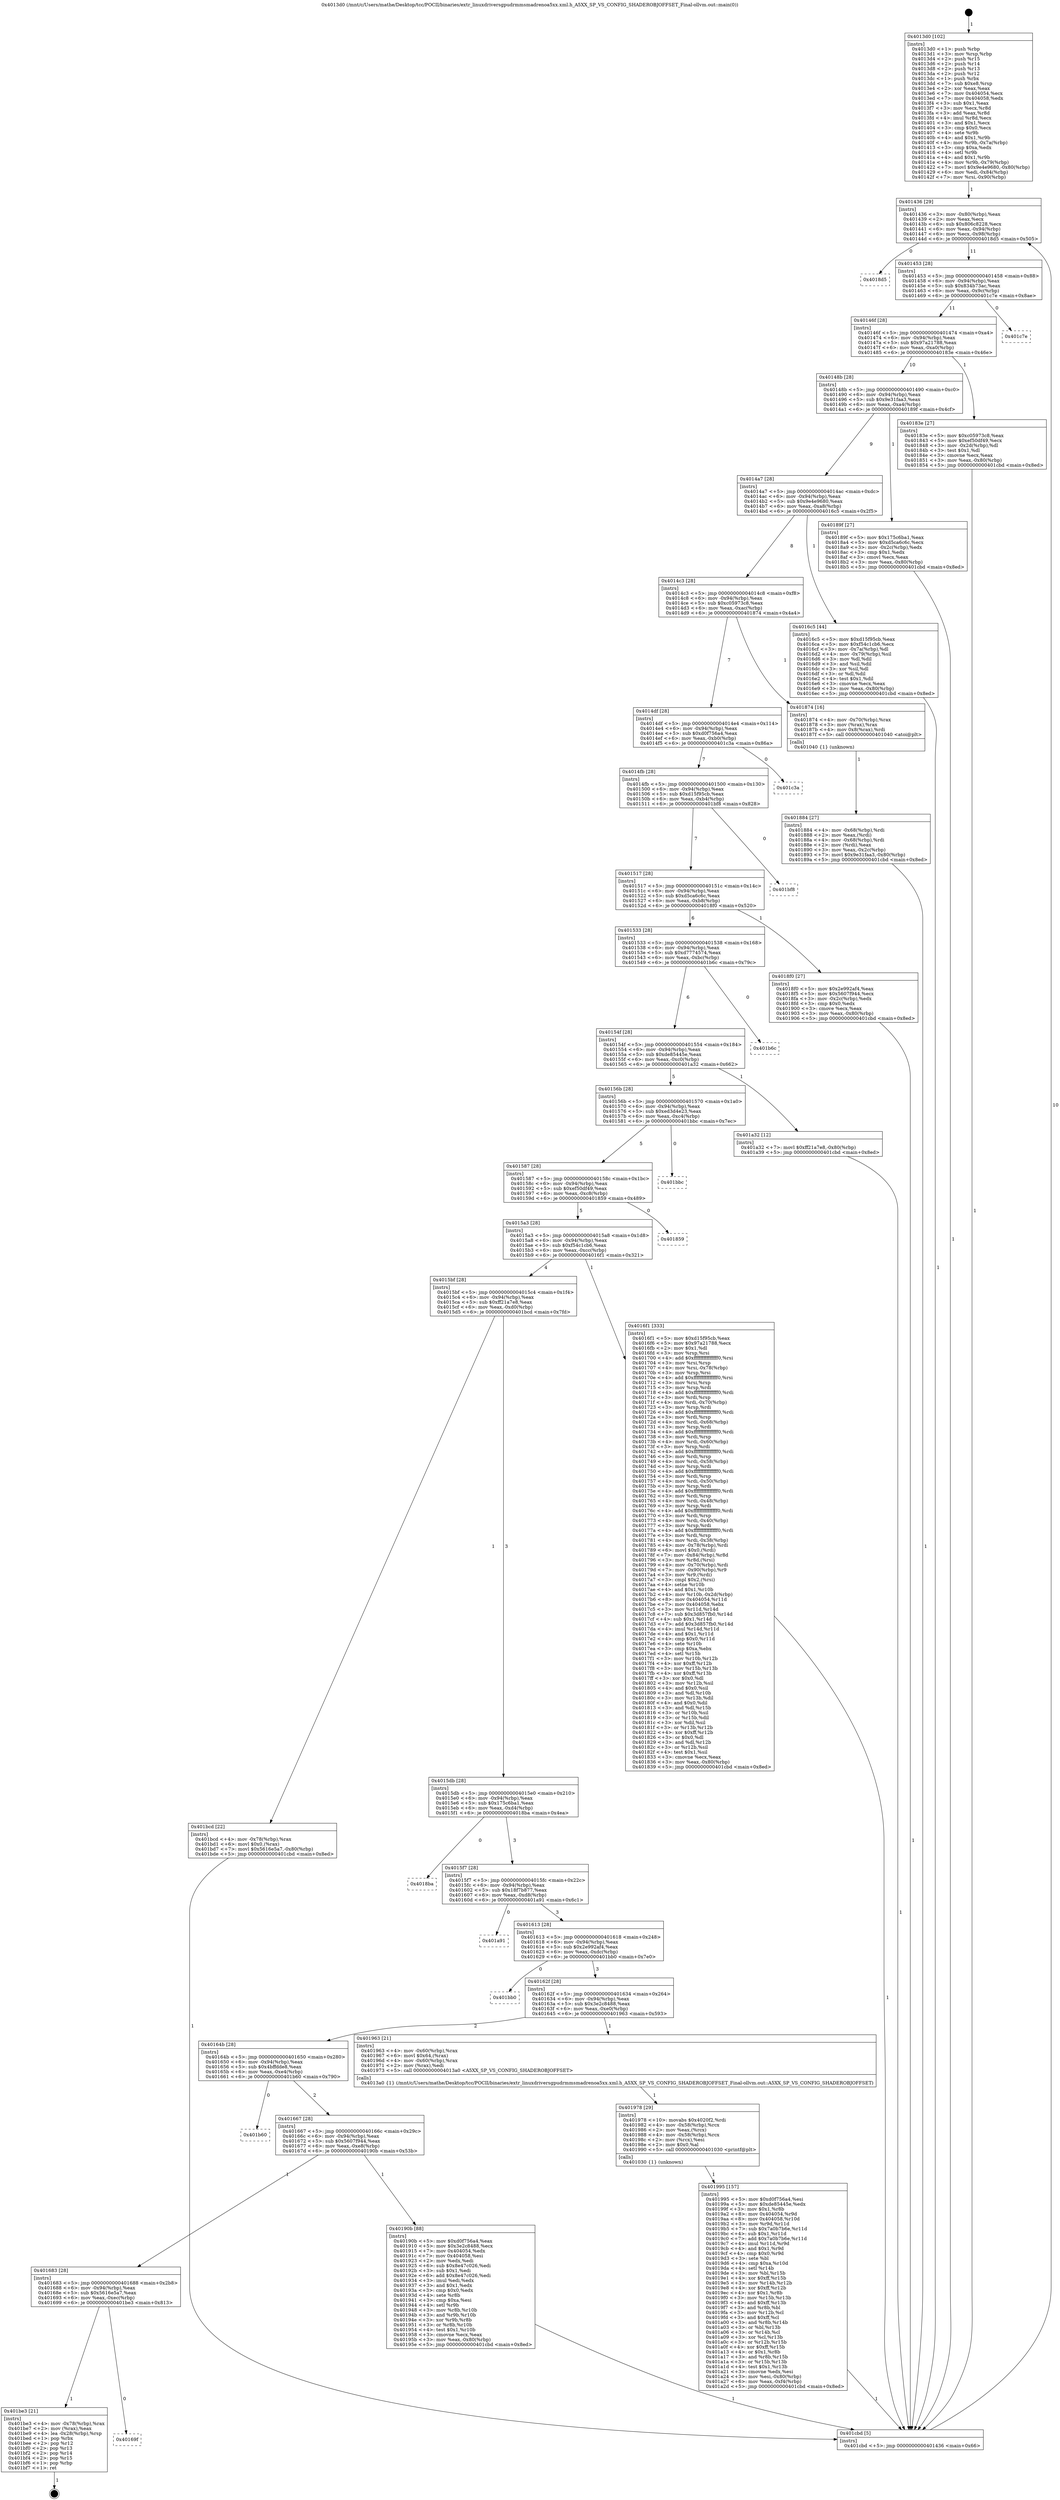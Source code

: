 digraph "0x4013d0" {
  label = "0x4013d0 (/mnt/c/Users/mathe/Desktop/tcc/POCII/binaries/extr_linuxdriversgpudrmmsmadrenoa5xx.xml.h_A5XX_SP_VS_CONFIG_SHADEROBJOFFSET_Final-ollvm.out::main(0))"
  labelloc = "t"
  node[shape=record]

  Entry [label="",width=0.3,height=0.3,shape=circle,fillcolor=black,style=filled]
  "0x401436" [label="{
     0x401436 [29]\l
     | [instrs]\l
     &nbsp;&nbsp;0x401436 \<+3\>: mov -0x80(%rbp),%eax\l
     &nbsp;&nbsp;0x401439 \<+2\>: mov %eax,%ecx\l
     &nbsp;&nbsp;0x40143b \<+6\>: sub $0x806c8228,%ecx\l
     &nbsp;&nbsp;0x401441 \<+6\>: mov %eax,-0x94(%rbp)\l
     &nbsp;&nbsp;0x401447 \<+6\>: mov %ecx,-0x98(%rbp)\l
     &nbsp;&nbsp;0x40144d \<+6\>: je 00000000004018d5 \<main+0x505\>\l
  }"]
  "0x4018d5" [label="{
     0x4018d5\l
  }", style=dashed]
  "0x401453" [label="{
     0x401453 [28]\l
     | [instrs]\l
     &nbsp;&nbsp;0x401453 \<+5\>: jmp 0000000000401458 \<main+0x88\>\l
     &nbsp;&nbsp;0x401458 \<+6\>: mov -0x94(%rbp),%eax\l
     &nbsp;&nbsp;0x40145e \<+5\>: sub $0x834b73ac,%eax\l
     &nbsp;&nbsp;0x401463 \<+6\>: mov %eax,-0x9c(%rbp)\l
     &nbsp;&nbsp;0x401469 \<+6\>: je 0000000000401c7e \<main+0x8ae\>\l
  }"]
  Exit [label="",width=0.3,height=0.3,shape=circle,fillcolor=black,style=filled,peripheries=2]
  "0x401c7e" [label="{
     0x401c7e\l
  }", style=dashed]
  "0x40146f" [label="{
     0x40146f [28]\l
     | [instrs]\l
     &nbsp;&nbsp;0x40146f \<+5\>: jmp 0000000000401474 \<main+0xa4\>\l
     &nbsp;&nbsp;0x401474 \<+6\>: mov -0x94(%rbp),%eax\l
     &nbsp;&nbsp;0x40147a \<+5\>: sub $0x97a21788,%eax\l
     &nbsp;&nbsp;0x40147f \<+6\>: mov %eax,-0xa0(%rbp)\l
     &nbsp;&nbsp;0x401485 \<+6\>: je 000000000040183e \<main+0x46e\>\l
  }"]
  "0x40169f" [label="{
     0x40169f\l
  }", style=dashed]
  "0x40183e" [label="{
     0x40183e [27]\l
     | [instrs]\l
     &nbsp;&nbsp;0x40183e \<+5\>: mov $0xc05973c8,%eax\l
     &nbsp;&nbsp;0x401843 \<+5\>: mov $0xef50df49,%ecx\l
     &nbsp;&nbsp;0x401848 \<+3\>: mov -0x2d(%rbp),%dl\l
     &nbsp;&nbsp;0x40184b \<+3\>: test $0x1,%dl\l
     &nbsp;&nbsp;0x40184e \<+3\>: cmovne %ecx,%eax\l
     &nbsp;&nbsp;0x401851 \<+3\>: mov %eax,-0x80(%rbp)\l
     &nbsp;&nbsp;0x401854 \<+5\>: jmp 0000000000401cbd \<main+0x8ed\>\l
  }"]
  "0x40148b" [label="{
     0x40148b [28]\l
     | [instrs]\l
     &nbsp;&nbsp;0x40148b \<+5\>: jmp 0000000000401490 \<main+0xc0\>\l
     &nbsp;&nbsp;0x401490 \<+6\>: mov -0x94(%rbp),%eax\l
     &nbsp;&nbsp;0x401496 \<+5\>: sub $0x9e31faa3,%eax\l
     &nbsp;&nbsp;0x40149b \<+6\>: mov %eax,-0xa4(%rbp)\l
     &nbsp;&nbsp;0x4014a1 \<+6\>: je 000000000040189f \<main+0x4cf\>\l
  }"]
  "0x401be3" [label="{
     0x401be3 [21]\l
     | [instrs]\l
     &nbsp;&nbsp;0x401be3 \<+4\>: mov -0x78(%rbp),%rax\l
     &nbsp;&nbsp;0x401be7 \<+2\>: mov (%rax),%eax\l
     &nbsp;&nbsp;0x401be9 \<+4\>: lea -0x28(%rbp),%rsp\l
     &nbsp;&nbsp;0x401bed \<+1\>: pop %rbx\l
     &nbsp;&nbsp;0x401bee \<+2\>: pop %r12\l
     &nbsp;&nbsp;0x401bf0 \<+2\>: pop %r13\l
     &nbsp;&nbsp;0x401bf2 \<+2\>: pop %r14\l
     &nbsp;&nbsp;0x401bf4 \<+2\>: pop %r15\l
     &nbsp;&nbsp;0x401bf6 \<+1\>: pop %rbp\l
     &nbsp;&nbsp;0x401bf7 \<+1\>: ret\l
  }"]
  "0x40189f" [label="{
     0x40189f [27]\l
     | [instrs]\l
     &nbsp;&nbsp;0x40189f \<+5\>: mov $0x175c6ba1,%eax\l
     &nbsp;&nbsp;0x4018a4 \<+5\>: mov $0xd5ca6c6c,%ecx\l
     &nbsp;&nbsp;0x4018a9 \<+3\>: mov -0x2c(%rbp),%edx\l
     &nbsp;&nbsp;0x4018ac \<+3\>: cmp $0x1,%edx\l
     &nbsp;&nbsp;0x4018af \<+3\>: cmovl %ecx,%eax\l
     &nbsp;&nbsp;0x4018b2 \<+3\>: mov %eax,-0x80(%rbp)\l
     &nbsp;&nbsp;0x4018b5 \<+5\>: jmp 0000000000401cbd \<main+0x8ed\>\l
  }"]
  "0x4014a7" [label="{
     0x4014a7 [28]\l
     | [instrs]\l
     &nbsp;&nbsp;0x4014a7 \<+5\>: jmp 00000000004014ac \<main+0xdc\>\l
     &nbsp;&nbsp;0x4014ac \<+6\>: mov -0x94(%rbp),%eax\l
     &nbsp;&nbsp;0x4014b2 \<+5\>: sub $0x9e4e9680,%eax\l
     &nbsp;&nbsp;0x4014b7 \<+6\>: mov %eax,-0xa8(%rbp)\l
     &nbsp;&nbsp;0x4014bd \<+6\>: je 00000000004016c5 \<main+0x2f5\>\l
  }"]
  "0x401995" [label="{
     0x401995 [157]\l
     | [instrs]\l
     &nbsp;&nbsp;0x401995 \<+5\>: mov $0xd0f756a4,%esi\l
     &nbsp;&nbsp;0x40199a \<+5\>: mov $0xde85445e,%edx\l
     &nbsp;&nbsp;0x40199f \<+3\>: mov $0x1,%r8b\l
     &nbsp;&nbsp;0x4019a2 \<+8\>: mov 0x404054,%r9d\l
     &nbsp;&nbsp;0x4019aa \<+8\>: mov 0x404058,%r10d\l
     &nbsp;&nbsp;0x4019b2 \<+3\>: mov %r9d,%r11d\l
     &nbsp;&nbsp;0x4019b5 \<+7\>: sub $0x7a0b7b6e,%r11d\l
     &nbsp;&nbsp;0x4019bc \<+4\>: sub $0x1,%r11d\l
     &nbsp;&nbsp;0x4019c0 \<+7\>: add $0x7a0b7b6e,%r11d\l
     &nbsp;&nbsp;0x4019c7 \<+4\>: imul %r11d,%r9d\l
     &nbsp;&nbsp;0x4019cb \<+4\>: and $0x1,%r9d\l
     &nbsp;&nbsp;0x4019cf \<+4\>: cmp $0x0,%r9d\l
     &nbsp;&nbsp;0x4019d3 \<+3\>: sete %bl\l
     &nbsp;&nbsp;0x4019d6 \<+4\>: cmp $0xa,%r10d\l
     &nbsp;&nbsp;0x4019da \<+4\>: setl %r14b\l
     &nbsp;&nbsp;0x4019de \<+3\>: mov %bl,%r15b\l
     &nbsp;&nbsp;0x4019e1 \<+4\>: xor $0xff,%r15b\l
     &nbsp;&nbsp;0x4019e5 \<+3\>: mov %r14b,%r12b\l
     &nbsp;&nbsp;0x4019e8 \<+4\>: xor $0xff,%r12b\l
     &nbsp;&nbsp;0x4019ec \<+4\>: xor $0x1,%r8b\l
     &nbsp;&nbsp;0x4019f0 \<+3\>: mov %r15b,%r13b\l
     &nbsp;&nbsp;0x4019f3 \<+4\>: and $0xff,%r13b\l
     &nbsp;&nbsp;0x4019f7 \<+3\>: and %r8b,%bl\l
     &nbsp;&nbsp;0x4019fa \<+3\>: mov %r12b,%cl\l
     &nbsp;&nbsp;0x4019fd \<+3\>: and $0xff,%cl\l
     &nbsp;&nbsp;0x401a00 \<+3\>: and %r8b,%r14b\l
     &nbsp;&nbsp;0x401a03 \<+3\>: or %bl,%r13b\l
     &nbsp;&nbsp;0x401a06 \<+3\>: or %r14b,%cl\l
     &nbsp;&nbsp;0x401a09 \<+3\>: xor %cl,%r13b\l
     &nbsp;&nbsp;0x401a0c \<+3\>: or %r12b,%r15b\l
     &nbsp;&nbsp;0x401a0f \<+4\>: xor $0xff,%r15b\l
     &nbsp;&nbsp;0x401a13 \<+4\>: or $0x1,%r8b\l
     &nbsp;&nbsp;0x401a17 \<+3\>: and %r8b,%r15b\l
     &nbsp;&nbsp;0x401a1a \<+3\>: or %r15b,%r13b\l
     &nbsp;&nbsp;0x401a1d \<+4\>: test $0x1,%r13b\l
     &nbsp;&nbsp;0x401a21 \<+3\>: cmovne %edx,%esi\l
     &nbsp;&nbsp;0x401a24 \<+3\>: mov %esi,-0x80(%rbp)\l
     &nbsp;&nbsp;0x401a27 \<+6\>: mov %eax,-0xf4(%rbp)\l
     &nbsp;&nbsp;0x401a2d \<+5\>: jmp 0000000000401cbd \<main+0x8ed\>\l
  }"]
  "0x4016c5" [label="{
     0x4016c5 [44]\l
     | [instrs]\l
     &nbsp;&nbsp;0x4016c5 \<+5\>: mov $0xd15f95cb,%eax\l
     &nbsp;&nbsp;0x4016ca \<+5\>: mov $0xf54c1cb6,%ecx\l
     &nbsp;&nbsp;0x4016cf \<+3\>: mov -0x7a(%rbp),%dl\l
     &nbsp;&nbsp;0x4016d2 \<+4\>: mov -0x79(%rbp),%sil\l
     &nbsp;&nbsp;0x4016d6 \<+3\>: mov %dl,%dil\l
     &nbsp;&nbsp;0x4016d9 \<+3\>: and %sil,%dil\l
     &nbsp;&nbsp;0x4016dc \<+3\>: xor %sil,%dl\l
     &nbsp;&nbsp;0x4016df \<+3\>: or %dl,%dil\l
     &nbsp;&nbsp;0x4016e2 \<+4\>: test $0x1,%dil\l
     &nbsp;&nbsp;0x4016e6 \<+3\>: cmovne %ecx,%eax\l
     &nbsp;&nbsp;0x4016e9 \<+3\>: mov %eax,-0x80(%rbp)\l
     &nbsp;&nbsp;0x4016ec \<+5\>: jmp 0000000000401cbd \<main+0x8ed\>\l
  }"]
  "0x4014c3" [label="{
     0x4014c3 [28]\l
     | [instrs]\l
     &nbsp;&nbsp;0x4014c3 \<+5\>: jmp 00000000004014c8 \<main+0xf8\>\l
     &nbsp;&nbsp;0x4014c8 \<+6\>: mov -0x94(%rbp),%eax\l
     &nbsp;&nbsp;0x4014ce \<+5\>: sub $0xc05973c8,%eax\l
     &nbsp;&nbsp;0x4014d3 \<+6\>: mov %eax,-0xac(%rbp)\l
     &nbsp;&nbsp;0x4014d9 \<+6\>: je 0000000000401874 \<main+0x4a4\>\l
  }"]
  "0x401cbd" [label="{
     0x401cbd [5]\l
     | [instrs]\l
     &nbsp;&nbsp;0x401cbd \<+5\>: jmp 0000000000401436 \<main+0x66\>\l
  }"]
  "0x4013d0" [label="{
     0x4013d0 [102]\l
     | [instrs]\l
     &nbsp;&nbsp;0x4013d0 \<+1\>: push %rbp\l
     &nbsp;&nbsp;0x4013d1 \<+3\>: mov %rsp,%rbp\l
     &nbsp;&nbsp;0x4013d4 \<+2\>: push %r15\l
     &nbsp;&nbsp;0x4013d6 \<+2\>: push %r14\l
     &nbsp;&nbsp;0x4013d8 \<+2\>: push %r13\l
     &nbsp;&nbsp;0x4013da \<+2\>: push %r12\l
     &nbsp;&nbsp;0x4013dc \<+1\>: push %rbx\l
     &nbsp;&nbsp;0x4013dd \<+7\>: sub $0xe8,%rsp\l
     &nbsp;&nbsp;0x4013e4 \<+2\>: xor %eax,%eax\l
     &nbsp;&nbsp;0x4013e6 \<+7\>: mov 0x404054,%ecx\l
     &nbsp;&nbsp;0x4013ed \<+7\>: mov 0x404058,%edx\l
     &nbsp;&nbsp;0x4013f4 \<+3\>: sub $0x1,%eax\l
     &nbsp;&nbsp;0x4013f7 \<+3\>: mov %ecx,%r8d\l
     &nbsp;&nbsp;0x4013fa \<+3\>: add %eax,%r8d\l
     &nbsp;&nbsp;0x4013fd \<+4\>: imul %r8d,%ecx\l
     &nbsp;&nbsp;0x401401 \<+3\>: and $0x1,%ecx\l
     &nbsp;&nbsp;0x401404 \<+3\>: cmp $0x0,%ecx\l
     &nbsp;&nbsp;0x401407 \<+4\>: sete %r9b\l
     &nbsp;&nbsp;0x40140b \<+4\>: and $0x1,%r9b\l
     &nbsp;&nbsp;0x40140f \<+4\>: mov %r9b,-0x7a(%rbp)\l
     &nbsp;&nbsp;0x401413 \<+3\>: cmp $0xa,%edx\l
     &nbsp;&nbsp;0x401416 \<+4\>: setl %r9b\l
     &nbsp;&nbsp;0x40141a \<+4\>: and $0x1,%r9b\l
     &nbsp;&nbsp;0x40141e \<+4\>: mov %r9b,-0x79(%rbp)\l
     &nbsp;&nbsp;0x401422 \<+7\>: movl $0x9e4e9680,-0x80(%rbp)\l
     &nbsp;&nbsp;0x401429 \<+6\>: mov %edi,-0x84(%rbp)\l
     &nbsp;&nbsp;0x40142f \<+7\>: mov %rsi,-0x90(%rbp)\l
  }"]
  "0x401978" [label="{
     0x401978 [29]\l
     | [instrs]\l
     &nbsp;&nbsp;0x401978 \<+10\>: movabs $0x4020f2,%rdi\l
     &nbsp;&nbsp;0x401982 \<+4\>: mov -0x58(%rbp),%rcx\l
     &nbsp;&nbsp;0x401986 \<+2\>: mov %eax,(%rcx)\l
     &nbsp;&nbsp;0x401988 \<+4\>: mov -0x58(%rbp),%rcx\l
     &nbsp;&nbsp;0x40198c \<+2\>: mov (%rcx),%esi\l
     &nbsp;&nbsp;0x40198e \<+2\>: mov $0x0,%al\l
     &nbsp;&nbsp;0x401990 \<+5\>: call 0000000000401030 \<printf@plt\>\l
     | [calls]\l
     &nbsp;&nbsp;0x401030 \{1\} (unknown)\l
  }"]
  "0x401874" [label="{
     0x401874 [16]\l
     | [instrs]\l
     &nbsp;&nbsp;0x401874 \<+4\>: mov -0x70(%rbp),%rax\l
     &nbsp;&nbsp;0x401878 \<+3\>: mov (%rax),%rax\l
     &nbsp;&nbsp;0x40187b \<+4\>: mov 0x8(%rax),%rdi\l
     &nbsp;&nbsp;0x40187f \<+5\>: call 0000000000401040 \<atoi@plt\>\l
     | [calls]\l
     &nbsp;&nbsp;0x401040 \{1\} (unknown)\l
  }"]
  "0x4014df" [label="{
     0x4014df [28]\l
     | [instrs]\l
     &nbsp;&nbsp;0x4014df \<+5\>: jmp 00000000004014e4 \<main+0x114\>\l
     &nbsp;&nbsp;0x4014e4 \<+6\>: mov -0x94(%rbp),%eax\l
     &nbsp;&nbsp;0x4014ea \<+5\>: sub $0xd0f756a4,%eax\l
     &nbsp;&nbsp;0x4014ef \<+6\>: mov %eax,-0xb0(%rbp)\l
     &nbsp;&nbsp;0x4014f5 \<+6\>: je 0000000000401c3a \<main+0x86a\>\l
  }"]
  "0x401683" [label="{
     0x401683 [28]\l
     | [instrs]\l
     &nbsp;&nbsp;0x401683 \<+5\>: jmp 0000000000401688 \<main+0x2b8\>\l
     &nbsp;&nbsp;0x401688 \<+6\>: mov -0x94(%rbp),%eax\l
     &nbsp;&nbsp;0x40168e \<+5\>: sub $0x5616e5a7,%eax\l
     &nbsp;&nbsp;0x401693 \<+6\>: mov %eax,-0xec(%rbp)\l
     &nbsp;&nbsp;0x401699 \<+6\>: je 0000000000401be3 \<main+0x813\>\l
  }"]
  "0x401c3a" [label="{
     0x401c3a\l
  }", style=dashed]
  "0x4014fb" [label="{
     0x4014fb [28]\l
     | [instrs]\l
     &nbsp;&nbsp;0x4014fb \<+5\>: jmp 0000000000401500 \<main+0x130\>\l
     &nbsp;&nbsp;0x401500 \<+6\>: mov -0x94(%rbp),%eax\l
     &nbsp;&nbsp;0x401506 \<+5\>: sub $0xd15f95cb,%eax\l
     &nbsp;&nbsp;0x40150b \<+6\>: mov %eax,-0xb4(%rbp)\l
     &nbsp;&nbsp;0x401511 \<+6\>: je 0000000000401bf8 \<main+0x828\>\l
  }"]
  "0x40190b" [label="{
     0x40190b [88]\l
     | [instrs]\l
     &nbsp;&nbsp;0x40190b \<+5\>: mov $0xd0f756a4,%eax\l
     &nbsp;&nbsp;0x401910 \<+5\>: mov $0x3e2c8488,%ecx\l
     &nbsp;&nbsp;0x401915 \<+7\>: mov 0x404054,%edx\l
     &nbsp;&nbsp;0x40191c \<+7\>: mov 0x404058,%esi\l
     &nbsp;&nbsp;0x401923 \<+2\>: mov %edx,%edi\l
     &nbsp;&nbsp;0x401925 \<+6\>: sub $0x8e47c026,%edi\l
     &nbsp;&nbsp;0x40192b \<+3\>: sub $0x1,%edi\l
     &nbsp;&nbsp;0x40192e \<+6\>: add $0x8e47c026,%edi\l
     &nbsp;&nbsp;0x401934 \<+3\>: imul %edi,%edx\l
     &nbsp;&nbsp;0x401937 \<+3\>: and $0x1,%edx\l
     &nbsp;&nbsp;0x40193a \<+3\>: cmp $0x0,%edx\l
     &nbsp;&nbsp;0x40193d \<+4\>: sete %r8b\l
     &nbsp;&nbsp;0x401941 \<+3\>: cmp $0xa,%esi\l
     &nbsp;&nbsp;0x401944 \<+4\>: setl %r9b\l
     &nbsp;&nbsp;0x401948 \<+3\>: mov %r8b,%r10b\l
     &nbsp;&nbsp;0x40194b \<+3\>: and %r9b,%r10b\l
     &nbsp;&nbsp;0x40194e \<+3\>: xor %r9b,%r8b\l
     &nbsp;&nbsp;0x401951 \<+3\>: or %r8b,%r10b\l
     &nbsp;&nbsp;0x401954 \<+4\>: test $0x1,%r10b\l
     &nbsp;&nbsp;0x401958 \<+3\>: cmovne %ecx,%eax\l
     &nbsp;&nbsp;0x40195b \<+3\>: mov %eax,-0x80(%rbp)\l
     &nbsp;&nbsp;0x40195e \<+5\>: jmp 0000000000401cbd \<main+0x8ed\>\l
  }"]
  "0x401bf8" [label="{
     0x401bf8\l
  }", style=dashed]
  "0x401517" [label="{
     0x401517 [28]\l
     | [instrs]\l
     &nbsp;&nbsp;0x401517 \<+5\>: jmp 000000000040151c \<main+0x14c\>\l
     &nbsp;&nbsp;0x40151c \<+6\>: mov -0x94(%rbp),%eax\l
     &nbsp;&nbsp;0x401522 \<+5\>: sub $0xd5ca6c6c,%eax\l
     &nbsp;&nbsp;0x401527 \<+6\>: mov %eax,-0xb8(%rbp)\l
     &nbsp;&nbsp;0x40152d \<+6\>: je 00000000004018f0 \<main+0x520\>\l
  }"]
  "0x401667" [label="{
     0x401667 [28]\l
     | [instrs]\l
     &nbsp;&nbsp;0x401667 \<+5\>: jmp 000000000040166c \<main+0x29c\>\l
     &nbsp;&nbsp;0x40166c \<+6\>: mov -0x94(%rbp),%eax\l
     &nbsp;&nbsp;0x401672 \<+5\>: sub $0x5607f944,%eax\l
     &nbsp;&nbsp;0x401677 \<+6\>: mov %eax,-0xe8(%rbp)\l
     &nbsp;&nbsp;0x40167d \<+6\>: je 000000000040190b \<main+0x53b\>\l
  }"]
  "0x4018f0" [label="{
     0x4018f0 [27]\l
     | [instrs]\l
     &nbsp;&nbsp;0x4018f0 \<+5\>: mov $0x2e992af4,%eax\l
     &nbsp;&nbsp;0x4018f5 \<+5\>: mov $0x5607f944,%ecx\l
     &nbsp;&nbsp;0x4018fa \<+3\>: mov -0x2c(%rbp),%edx\l
     &nbsp;&nbsp;0x4018fd \<+3\>: cmp $0x0,%edx\l
     &nbsp;&nbsp;0x401900 \<+3\>: cmove %ecx,%eax\l
     &nbsp;&nbsp;0x401903 \<+3\>: mov %eax,-0x80(%rbp)\l
     &nbsp;&nbsp;0x401906 \<+5\>: jmp 0000000000401cbd \<main+0x8ed\>\l
  }"]
  "0x401533" [label="{
     0x401533 [28]\l
     | [instrs]\l
     &nbsp;&nbsp;0x401533 \<+5\>: jmp 0000000000401538 \<main+0x168\>\l
     &nbsp;&nbsp;0x401538 \<+6\>: mov -0x94(%rbp),%eax\l
     &nbsp;&nbsp;0x40153e \<+5\>: sub $0xd7774574,%eax\l
     &nbsp;&nbsp;0x401543 \<+6\>: mov %eax,-0xbc(%rbp)\l
     &nbsp;&nbsp;0x401549 \<+6\>: je 0000000000401b6c \<main+0x79c\>\l
  }"]
  "0x401b60" [label="{
     0x401b60\l
  }", style=dashed]
  "0x401b6c" [label="{
     0x401b6c\l
  }", style=dashed]
  "0x40154f" [label="{
     0x40154f [28]\l
     | [instrs]\l
     &nbsp;&nbsp;0x40154f \<+5\>: jmp 0000000000401554 \<main+0x184\>\l
     &nbsp;&nbsp;0x401554 \<+6\>: mov -0x94(%rbp),%eax\l
     &nbsp;&nbsp;0x40155a \<+5\>: sub $0xde85445e,%eax\l
     &nbsp;&nbsp;0x40155f \<+6\>: mov %eax,-0xc0(%rbp)\l
     &nbsp;&nbsp;0x401565 \<+6\>: je 0000000000401a32 \<main+0x662\>\l
  }"]
  "0x40164b" [label="{
     0x40164b [28]\l
     | [instrs]\l
     &nbsp;&nbsp;0x40164b \<+5\>: jmp 0000000000401650 \<main+0x280\>\l
     &nbsp;&nbsp;0x401650 \<+6\>: mov -0x94(%rbp),%eax\l
     &nbsp;&nbsp;0x401656 \<+5\>: sub $0x4bffdde8,%eax\l
     &nbsp;&nbsp;0x40165b \<+6\>: mov %eax,-0xe4(%rbp)\l
     &nbsp;&nbsp;0x401661 \<+6\>: je 0000000000401b60 \<main+0x790\>\l
  }"]
  "0x401a32" [label="{
     0x401a32 [12]\l
     | [instrs]\l
     &nbsp;&nbsp;0x401a32 \<+7\>: movl $0xff21a7e8,-0x80(%rbp)\l
     &nbsp;&nbsp;0x401a39 \<+5\>: jmp 0000000000401cbd \<main+0x8ed\>\l
  }"]
  "0x40156b" [label="{
     0x40156b [28]\l
     | [instrs]\l
     &nbsp;&nbsp;0x40156b \<+5\>: jmp 0000000000401570 \<main+0x1a0\>\l
     &nbsp;&nbsp;0x401570 \<+6\>: mov -0x94(%rbp),%eax\l
     &nbsp;&nbsp;0x401576 \<+5\>: sub $0xed3d4e23,%eax\l
     &nbsp;&nbsp;0x40157b \<+6\>: mov %eax,-0xc4(%rbp)\l
     &nbsp;&nbsp;0x401581 \<+6\>: je 0000000000401bbc \<main+0x7ec\>\l
  }"]
  "0x401963" [label="{
     0x401963 [21]\l
     | [instrs]\l
     &nbsp;&nbsp;0x401963 \<+4\>: mov -0x60(%rbp),%rax\l
     &nbsp;&nbsp;0x401967 \<+6\>: movl $0x64,(%rax)\l
     &nbsp;&nbsp;0x40196d \<+4\>: mov -0x60(%rbp),%rax\l
     &nbsp;&nbsp;0x401971 \<+2\>: mov (%rax),%edi\l
     &nbsp;&nbsp;0x401973 \<+5\>: call 00000000004013a0 \<A5XX_SP_VS_CONFIG_SHADEROBJOFFSET\>\l
     | [calls]\l
     &nbsp;&nbsp;0x4013a0 \{1\} (/mnt/c/Users/mathe/Desktop/tcc/POCII/binaries/extr_linuxdriversgpudrmmsmadrenoa5xx.xml.h_A5XX_SP_VS_CONFIG_SHADEROBJOFFSET_Final-ollvm.out::A5XX_SP_VS_CONFIG_SHADEROBJOFFSET)\l
  }"]
  "0x401bbc" [label="{
     0x401bbc\l
  }", style=dashed]
  "0x401587" [label="{
     0x401587 [28]\l
     | [instrs]\l
     &nbsp;&nbsp;0x401587 \<+5\>: jmp 000000000040158c \<main+0x1bc\>\l
     &nbsp;&nbsp;0x40158c \<+6\>: mov -0x94(%rbp),%eax\l
     &nbsp;&nbsp;0x401592 \<+5\>: sub $0xef50df49,%eax\l
     &nbsp;&nbsp;0x401597 \<+6\>: mov %eax,-0xc8(%rbp)\l
     &nbsp;&nbsp;0x40159d \<+6\>: je 0000000000401859 \<main+0x489\>\l
  }"]
  "0x40162f" [label="{
     0x40162f [28]\l
     | [instrs]\l
     &nbsp;&nbsp;0x40162f \<+5\>: jmp 0000000000401634 \<main+0x264\>\l
     &nbsp;&nbsp;0x401634 \<+6\>: mov -0x94(%rbp),%eax\l
     &nbsp;&nbsp;0x40163a \<+5\>: sub $0x3e2c8488,%eax\l
     &nbsp;&nbsp;0x40163f \<+6\>: mov %eax,-0xe0(%rbp)\l
     &nbsp;&nbsp;0x401645 \<+6\>: je 0000000000401963 \<main+0x593\>\l
  }"]
  "0x401859" [label="{
     0x401859\l
  }", style=dashed]
  "0x4015a3" [label="{
     0x4015a3 [28]\l
     | [instrs]\l
     &nbsp;&nbsp;0x4015a3 \<+5\>: jmp 00000000004015a8 \<main+0x1d8\>\l
     &nbsp;&nbsp;0x4015a8 \<+6\>: mov -0x94(%rbp),%eax\l
     &nbsp;&nbsp;0x4015ae \<+5\>: sub $0xf54c1cb6,%eax\l
     &nbsp;&nbsp;0x4015b3 \<+6\>: mov %eax,-0xcc(%rbp)\l
     &nbsp;&nbsp;0x4015b9 \<+6\>: je 00000000004016f1 \<main+0x321\>\l
  }"]
  "0x401bb0" [label="{
     0x401bb0\l
  }", style=dashed]
  "0x4016f1" [label="{
     0x4016f1 [333]\l
     | [instrs]\l
     &nbsp;&nbsp;0x4016f1 \<+5\>: mov $0xd15f95cb,%eax\l
     &nbsp;&nbsp;0x4016f6 \<+5\>: mov $0x97a21788,%ecx\l
     &nbsp;&nbsp;0x4016fb \<+2\>: mov $0x1,%dl\l
     &nbsp;&nbsp;0x4016fd \<+3\>: mov %rsp,%rsi\l
     &nbsp;&nbsp;0x401700 \<+4\>: add $0xfffffffffffffff0,%rsi\l
     &nbsp;&nbsp;0x401704 \<+3\>: mov %rsi,%rsp\l
     &nbsp;&nbsp;0x401707 \<+4\>: mov %rsi,-0x78(%rbp)\l
     &nbsp;&nbsp;0x40170b \<+3\>: mov %rsp,%rsi\l
     &nbsp;&nbsp;0x40170e \<+4\>: add $0xfffffffffffffff0,%rsi\l
     &nbsp;&nbsp;0x401712 \<+3\>: mov %rsi,%rsp\l
     &nbsp;&nbsp;0x401715 \<+3\>: mov %rsp,%rdi\l
     &nbsp;&nbsp;0x401718 \<+4\>: add $0xfffffffffffffff0,%rdi\l
     &nbsp;&nbsp;0x40171c \<+3\>: mov %rdi,%rsp\l
     &nbsp;&nbsp;0x40171f \<+4\>: mov %rdi,-0x70(%rbp)\l
     &nbsp;&nbsp;0x401723 \<+3\>: mov %rsp,%rdi\l
     &nbsp;&nbsp;0x401726 \<+4\>: add $0xfffffffffffffff0,%rdi\l
     &nbsp;&nbsp;0x40172a \<+3\>: mov %rdi,%rsp\l
     &nbsp;&nbsp;0x40172d \<+4\>: mov %rdi,-0x68(%rbp)\l
     &nbsp;&nbsp;0x401731 \<+3\>: mov %rsp,%rdi\l
     &nbsp;&nbsp;0x401734 \<+4\>: add $0xfffffffffffffff0,%rdi\l
     &nbsp;&nbsp;0x401738 \<+3\>: mov %rdi,%rsp\l
     &nbsp;&nbsp;0x40173b \<+4\>: mov %rdi,-0x60(%rbp)\l
     &nbsp;&nbsp;0x40173f \<+3\>: mov %rsp,%rdi\l
     &nbsp;&nbsp;0x401742 \<+4\>: add $0xfffffffffffffff0,%rdi\l
     &nbsp;&nbsp;0x401746 \<+3\>: mov %rdi,%rsp\l
     &nbsp;&nbsp;0x401749 \<+4\>: mov %rdi,-0x58(%rbp)\l
     &nbsp;&nbsp;0x40174d \<+3\>: mov %rsp,%rdi\l
     &nbsp;&nbsp;0x401750 \<+4\>: add $0xfffffffffffffff0,%rdi\l
     &nbsp;&nbsp;0x401754 \<+3\>: mov %rdi,%rsp\l
     &nbsp;&nbsp;0x401757 \<+4\>: mov %rdi,-0x50(%rbp)\l
     &nbsp;&nbsp;0x40175b \<+3\>: mov %rsp,%rdi\l
     &nbsp;&nbsp;0x40175e \<+4\>: add $0xfffffffffffffff0,%rdi\l
     &nbsp;&nbsp;0x401762 \<+3\>: mov %rdi,%rsp\l
     &nbsp;&nbsp;0x401765 \<+4\>: mov %rdi,-0x48(%rbp)\l
     &nbsp;&nbsp;0x401769 \<+3\>: mov %rsp,%rdi\l
     &nbsp;&nbsp;0x40176c \<+4\>: add $0xfffffffffffffff0,%rdi\l
     &nbsp;&nbsp;0x401770 \<+3\>: mov %rdi,%rsp\l
     &nbsp;&nbsp;0x401773 \<+4\>: mov %rdi,-0x40(%rbp)\l
     &nbsp;&nbsp;0x401777 \<+3\>: mov %rsp,%rdi\l
     &nbsp;&nbsp;0x40177a \<+4\>: add $0xfffffffffffffff0,%rdi\l
     &nbsp;&nbsp;0x40177e \<+3\>: mov %rdi,%rsp\l
     &nbsp;&nbsp;0x401781 \<+4\>: mov %rdi,-0x38(%rbp)\l
     &nbsp;&nbsp;0x401785 \<+4\>: mov -0x78(%rbp),%rdi\l
     &nbsp;&nbsp;0x401789 \<+6\>: movl $0x0,(%rdi)\l
     &nbsp;&nbsp;0x40178f \<+7\>: mov -0x84(%rbp),%r8d\l
     &nbsp;&nbsp;0x401796 \<+3\>: mov %r8d,(%rsi)\l
     &nbsp;&nbsp;0x401799 \<+4\>: mov -0x70(%rbp),%rdi\l
     &nbsp;&nbsp;0x40179d \<+7\>: mov -0x90(%rbp),%r9\l
     &nbsp;&nbsp;0x4017a4 \<+3\>: mov %r9,(%rdi)\l
     &nbsp;&nbsp;0x4017a7 \<+3\>: cmpl $0x2,(%rsi)\l
     &nbsp;&nbsp;0x4017aa \<+4\>: setne %r10b\l
     &nbsp;&nbsp;0x4017ae \<+4\>: and $0x1,%r10b\l
     &nbsp;&nbsp;0x4017b2 \<+4\>: mov %r10b,-0x2d(%rbp)\l
     &nbsp;&nbsp;0x4017b6 \<+8\>: mov 0x404054,%r11d\l
     &nbsp;&nbsp;0x4017be \<+7\>: mov 0x404058,%ebx\l
     &nbsp;&nbsp;0x4017c5 \<+3\>: mov %r11d,%r14d\l
     &nbsp;&nbsp;0x4017c8 \<+7\>: sub $0x3d857fb0,%r14d\l
     &nbsp;&nbsp;0x4017cf \<+4\>: sub $0x1,%r14d\l
     &nbsp;&nbsp;0x4017d3 \<+7\>: add $0x3d857fb0,%r14d\l
     &nbsp;&nbsp;0x4017da \<+4\>: imul %r14d,%r11d\l
     &nbsp;&nbsp;0x4017de \<+4\>: and $0x1,%r11d\l
     &nbsp;&nbsp;0x4017e2 \<+4\>: cmp $0x0,%r11d\l
     &nbsp;&nbsp;0x4017e6 \<+4\>: sete %r10b\l
     &nbsp;&nbsp;0x4017ea \<+3\>: cmp $0xa,%ebx\l
     &nbsp;&nbsp;0x4017ed \<+4\>: setl %r15b\l
     &nbsp;&nbsp;0x4017f1 \<+3\>: mov %r10b,%r12b\l
     &nbsp;&nbsp;0x4017f4 \<+4\>: xor $0xff,%r12b\l
     &nbsp;&nbsp;0x4017f8 \<+3\>: mov %r15b,%r13b\l
     &nbsp;&nbsp;0x4017fb \<+4\>: xor $0xff,%r13b\l
     &nbsp;&nbsp;0x4017ff \<+3\>: xor $0x0,%dl\l
     &nbsp;&nbsp;0x401802 \<+3\>: mov %r12b,%sil\l
     &nbsp;&nbsp;0x401805 \<+4\>: and $0x0,%sil\l
     &nbsp;&nbsp;0x401809 \<+3\>: and %dl,%r10b\l
     &nbsp;&nbsp;0x40180c \<+3\>: mov %r13b,%dil\l
     &nbsp;&nbsp;0x40180f \<+4\>: and $0x0,%dil\l
     &nbsp;&nbsp;0x401813 \<+3\>: and %dl,%r15b\l
     &nbsp;&nbsp;0x401816 \<+3\>: or %r10b,%sil\l
     &nbsp;&nbsp;0x401819 \<+3\>: or %r15b,%dil\l
     &nbsp;&nbsp;0x40181c \<+3\>: xor %dil,%sil\l
     &nbsp;&nbsp;0x40181f \<+3\>: or %r13b,%r12b\l
     &nbsp;&nbsp;0x401822 \<+4\>: xor $0xff,%r12b\l
     &nbsp;&nbsp;0x401826 \<+3\>: or $0x0,%dl\l
     &nbsp;&nbsp;0x401829 \<+3\>: and %dl,%r12b\l
     &nbsp;&nbsp;0x40182c \<+3\>: or %r12b,%sil\l
     &nbsp;&nbsp;0x40182f \<+4\>: test $0x1,%sil\l
     &nbsp;&nbsp;0x401833 \<+3\>: cmovne %ecx,%eax\l
     &nbsp;&nbsp;0x401836 \<+3\>: mov %eax,-0x80(%rbp)\l
     &nbsp;&nbsp;0x401839 \<+5\>: jmp 0000000000401cbd \<main+0x8ed\>\l
  }"]
  "0x4015bf" [label="{
     0x4015bf [28]\l
     | [instrs]\l
     &nbsp;&nbsp;0x4015bf \<+5\>: jmp 00000000004015c4 \<main+0x1f4\>\l
     &nbsp;&nbsp;0x4015c4 \<+6\>: mov -0x94(%rbp),%eax\l
     &nbsp;&nbsp;0x4015ca \<+5\>: sub $0xff21a7e8,%eax\l
     &nbsp;&nbsp;0x4015cf \<+6\>: mov %eax,-0xd0(%rbp)\l
     &nbsp;&nbsp;0x4015d5 \<+6\>: je 0000000000401bcd \<main+0x7fd\>\l
  }"]
  "0x401613" [label="{
     0x401613 [28]\l
     | [instrs]\l
     &nbsp;&nbsp;0x401613 \<+5\>: jmp 0000000000401618 \<main+0x248\>\l
     &nbsp;&nbsp;0x401618 \<+6\>: mov -0x94(%rbp),%eax\l
     &nbsp;&nbsp;0x40161e \<+5\>: sub $0x2e992af4,%eax\l
     &nbsp;&nbsp;0x401623 \<+6\>: mov %eax,-0xdc(%rbp)\l
     &nbsp;&nbsp;0x401629 \<+6\>: je 0000000000401bb0 \<main+0x7e0\>\l
  }"]
  "0x401884" [label="{
     0x401884 [27]\l
     | [instrs]\l
     &nbsp;&nbsp;0x401884 \<+4\>: mov -0x68(%rbp),%rdi\l
     &nbsp;&nbsp;0x401888 \<+2\>: mov %eax,(%rdi)\l
     &nbsp;&nbsp;0x40188a \<+4\>: mov -0x68(%rbp),%rdi\l
     &nbsp;&nbsp;0x40188e \<+2\>: mov (%rdi),%eax\l
     &nbsp;&nbsp;0x401890 \<+3\>: mov %eax,-0x2c(%rbp)\l
     &nbsp;&nbsp;0x401893 \<+7\>: movl $0x9e31faa3,-0x80(%rbp)\l
     &nbsp;&nbsp;0x40189a \<+5\>: jmp 0000000000401cbd \<main+0x8ed\>\l
  }"]
  "0x401a91" [label="{
     0x401a91\l
  }", style=dashed]
  "0x401bcd" [label="{
     0x401bcd [22]\l
     | [instrs]\l
     &nbsp;&nbsp;0x401bcd \<+4\>: mov -0x78(%rbp),%rax\l
     &nbsp;&nbsp;0x401bd1 \<+6\>: movl $0x0,(%rax)\l
     &nbsp;&nbsp;0x401bd7 \<+7\>: movl $0x5616e5a7,-0x80(%rbp)\l
     &nbsp;&nbsp;0x401bde \<+5\>: jmp 0000000000401cbd \<main+0x8ed\>\l
  }"]
  "0x4015db" [label="{
     0x4015db [28]\l
     | [instrs]\l
     &nbsp;&nbsp;0x4015db \<+5\>: jmp 00000000004015e0 \<main+0x210\>\l
     &nbsp;&nbsp;0x4015e0 \<+6\>: mov -0x94(%rbp),%eax\l
     &nbsp;&nbsp;0x4015e6 \<+5\>: sub $0x175c6ba1,%eax\l
     &nbsp;&nbsp;0x4015eb \<+6\>: mov %eax,-0xd4(%rbp)\l
     &nbsp;&nbsp;0x4015f1 \<+6\>: je 00000000004018ba \<main+0x4ea\>\l
  }"]
  "0x4015f7" [label="{
     0x4015f7 [28]\l
     | [instrs]\l
     &nbsp;&nbsp;0x4015f7 \<+5\>: jmp 00000000004015fc \<main+0x22c\>\l
     &nbsp;&nbsp;0x4015fc \<+6\>: mov -0x94(%rbp),%eax\l
     &nbsp;&nbsp;0x401602 \<+5\>: sub $0x18f7b877,%eax\l
     &nbsp;&nbsp;0x401607 \<+6\>: mov %eax,-0xd8(%rbp)\l
     &nbsp;&nbsp;0x40160d \<+6\>: je 0000000000401a91 \<main+0x6c1\>\l
  }"]
  "0x4018ba" [label="{
     0x4018ba\l
  }", style=dashed]
  Entry -> "0x4013d0" [label=" 1"]
  "0x401436" -> "0x4018d5" [label=" 0"]
  "0x401436" -> "0x401453" [label=" 11"]
  "0x401be3" -> Exit [label=" 1"]
  "0x401453" -> "0x401c7e" [label=" 0"]
  "0x401453" -> "0x40146f" [label=" 11"]
  "0x401683" -> "0x40169f" [label=" 0"]
  "0x40146f" -> "0x40183e" [label=" 1"]
  "0x40146f" -> "0x40148b" [label=" 10"]
  "0x401683" -> "0x401be3" [label=" 1"]
  "0x40148b" -> "0x40189f" [label=" 1"]
  "0x40148b" -> "0x4014a7" [label=" 9"]
  "0x401bcd" -> "0x401cbd" [label=" 1"]
  "0x4014a7" -> "0x4016c5" [label=" 1"]
  "0x4014a7" -> "0x4014c3" [label=" 8"]
  "0x4016c5" -> "0x401cbd" [label=" 1"]
  "0x4013d0" -> "0x401436" [label=" 1"]
  "0x401cbd" -> "0x401436" [label=" 10"]
  "0x401a32" -> "0x401cbd" [label=" 1"]
  "0x4014c3" -> "0x401874" [label=" 1"]
  "0x4014c3" -> "0x4014df" [label=" 7"]
  "0x401995" -> "0x401cbd" [label=" 1"]
  "0x4014df" -> "0x401c3a" [label=" 0"]
  "0x4014df" -> "0x4014fb" [label=" 7"]
  "0x401978" -> "0x401995" [label=" 1"]
  "0x4014fb" -> "0x401bf8" [label=" 0"]
  "0x4014fb" -> "0x401517" [label=" 7"]
  "0x401963" -> "0x401978" [label=" 1"]
  "0x401517" -> "0x4018f0" [label=" 1"]
  "0x401517" -> "0x401533" [label=" 6"]
  "0x401667" -> "0x401683" [label=" 1"]
  "0x401533" -> "0x401b6c" [label=" 0"]
  "0x401533" -> "0x40154f" [label=" 6"]
  "0x401667" -> "0x40190b" [label=" 1"]
  "0x40154f" -> "0x401a32" [label=" 1"]
  "0x40154f" -> "0x40156b" [label=" 5"]
  "0x40164b" -> "0x401667" [label=" 2"]
  "0x40156b" -> "0x401bbc" [label=" 0"]
  "0x40156b" -> "0x401587" [label=" 5"]
  "0x40164b" -> "0x401b60" [label=" 0"]
  "0x401587" -> "0x401859" [label=" 0"]
  "0x401587" -> "0x4015a3" [label=" 5"]
  "0x40162f" -> "0x40164b" [label=" 2"]
  "0x4015a3" -> "0x4016f1" [label=" 1"]
  "0x4015a3" -> "0x4015bf" [label=" 4"]
  "0x40162f" -> "0x401963" [label=" 1"]
  "0x4016f1" -> "0x401cbd" [label=" 1"]
  "0x40183e" -> "0x401cbd" [label=" 1"]
  "0x401874" -> "0x401884" [label=" 1"]
  "0x401884" -> "0x401cbd" [label=" 1"]
  "0x40189f" -> "0x401cbd" [label=" 1"]
  "0x4018f0" -> "0x401cbd" [label=" 1"]
  "0x401613" -> "0x40162f" [label=" 3"]
  "0x4015bf" -> "0x401bcd" [label=" 1"]
  "0x4015bf" -> "0x4015db" [label=" 3"]
  "0x401613" -> "0x401bb0" [label=" 0"]
  "0x4015db" -> "0x4018ba" [label=" 0"]
  "0x4015db" -> "0x4015f7" [label=" 3"]
  "0x40190b" -> "0x401cbd" [label=" 1"]
  "0x4015f7" -> "0x401a91" [label=" 0"]
  "0x4015f7" -> "0x401613" [label=" 3"]
}
